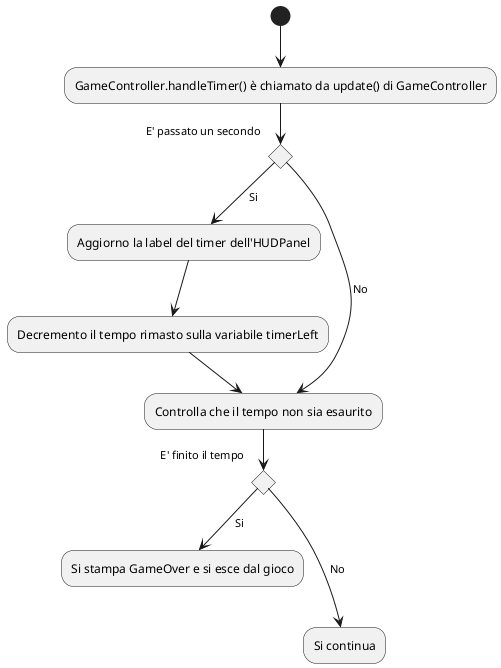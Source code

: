@startuml
'https://plantuml.com/activity-diagram-beta

(*)  --> "GameController.handleTimer() è chiamato da update() di GameController"
If "E' passato un secondo" then
--> [Si] "Aggiorno la label del timer dell'HUDPanel"
-->"Decremento il tempo rimasto sulla variabile timerLeft"
--> "Controlla che il tempo non sia esaurito"
else
---> [No] "Controlla che il tempo non sia esaurito"
Endif
If "E' finito il tempo" then
--> [Si] "Si stampa GameOver e si esce dal gioco"
else
---> [No] "Si continua"
Endif

@enduml
